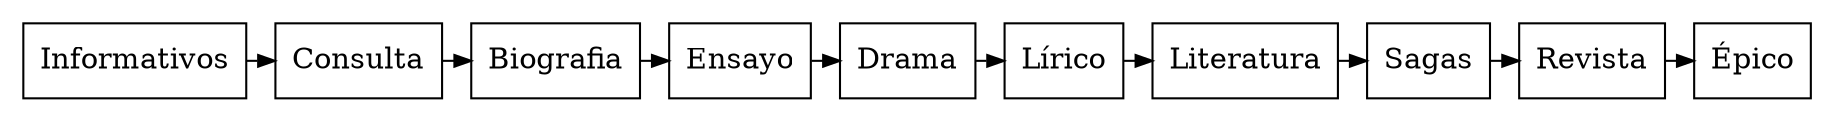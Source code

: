 digraph G {
 rankdir=LR nodesep=0.3;
 ranksep=0.2;
 margin=0.1;
   node [shape=box];
  edge [arrowsize=0.8]
"Informativos"->"Consulta"->"Biografia"->"Ensayo"->"Drama"->"Lírico"->"Literatura"->"Sagas"->"Revista"->"Épico";
}